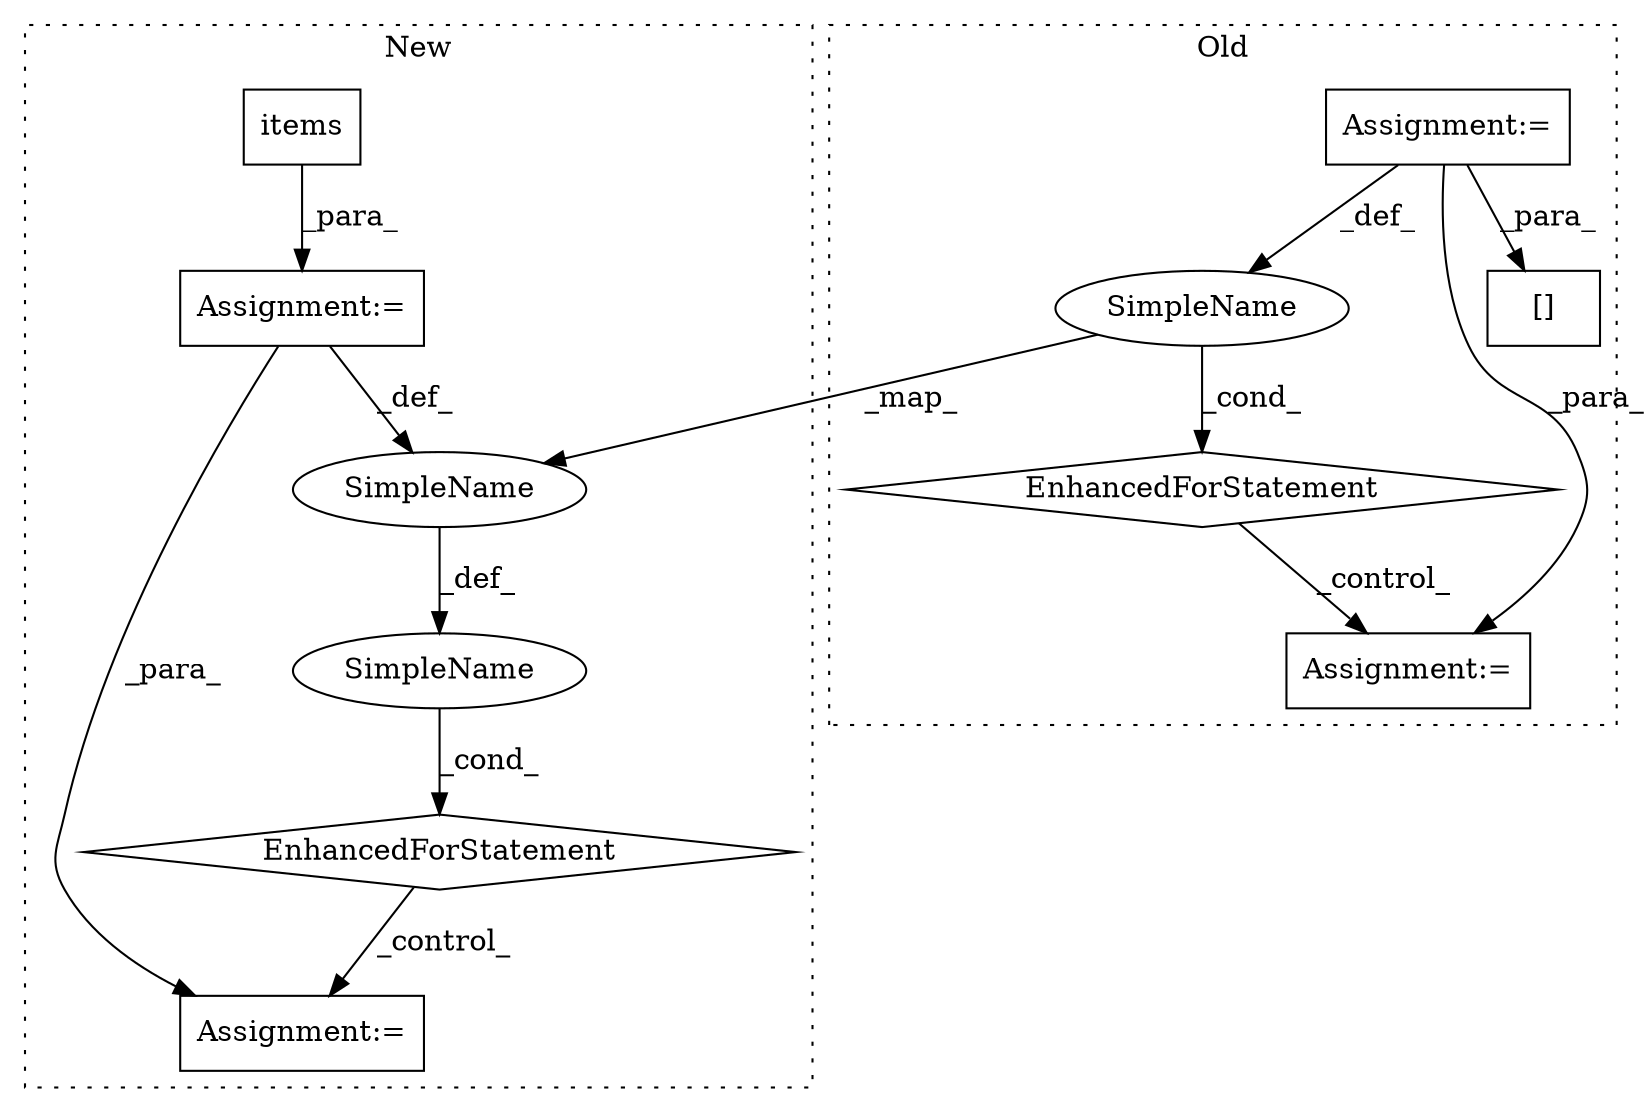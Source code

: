 digraph G {
subgraph cluster0 {
1 [label="EnhancedForStatement" a="70" s="4943,5037" l="53,2" shape="diamond"];
4 [label="Assignment:=" a="7" s="4943,5037" l="53,2" shape="box"];
8 [label="Assignment:=" a="7" s="5053" l="1" shape="box"];
9 [label="SimpleName" a="42" s="5000" l="10" shape="ellipse"];
11 [label="[]" a="2" s="5248,5272" l="20,1" shape="box"];
label = "Old";
style="dotted";
}
subgraph cluster1 {
2 [label="items" a="32" s="4962" l="7" shape="box"];
3 [label="Assignment:=" a="7" s="4837,4969" l="72,2" shape="box"];
5 [label="EnhancedForStatement" a="70" s="4837,4969" l="72,2" shape="diamond"];
6 [label="Assignment:=" a="7" s="5001" l="1" shape="box"];
7 [label="SimpleName" a="42" s="4913" l="4" shape="ellipse"];
10 [label="SimpleName" a="42" s="4894" l="10" shape="ellipse"];
label = "New";
style="dotted";
}
1 -> 8 [label="_control_"];
2 -> 3 [label="_para_"];
3 -> 6 [label="_para_"];
3 -> 10 [label="_def_"];
4 -> 9 [label="_def_"];
4 -> 8 [label="_para_"];
4 -> 11 [label="_para_"];
5 -> 6 [label="_control_"];
7 -> 5 [label="_cond_"];
9 -> 10 [label="_map_"];
9 -> 1 [label="_cond_"];
10 -> 7 [label="_def_"];
}